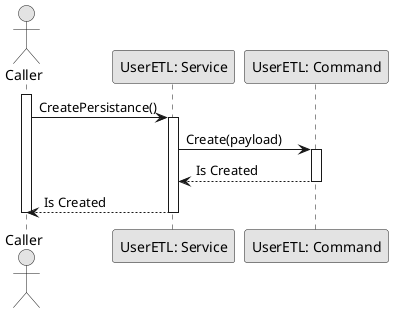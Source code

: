 @startuml CreateUserETL

skinparam ConditionStyle hline
skinparam Monochrome true
skinparam Shadowing false

actor Caller
participant "UserETL: Service" as UserETLService
participant "UserETL: Command" as UserETLCommand

activate Caller

Caller->UserETLService: CreatePersistance()
activate UserETLService
UserETLService->UserETLCommand: Create(payload)
activate UserETLCommand
UserETLCommand-->UserETLService: Is Created
deactivate UserETLCommand
UserETLService-->Caller: Is Created
deactivate UserETLService

deactivate Caller

@enduml